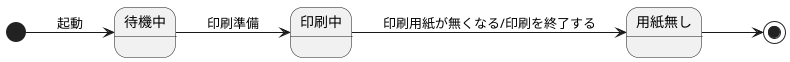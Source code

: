 @startuml
left to right direction
[*] --> 待機中 : 起動
待機中 --> 印刷中 : 印刷準備
印刷中 --> 用紙無し  : 印刷用紙が無くなる/印刷を終了する
用紙無し --> [*]
@enduml